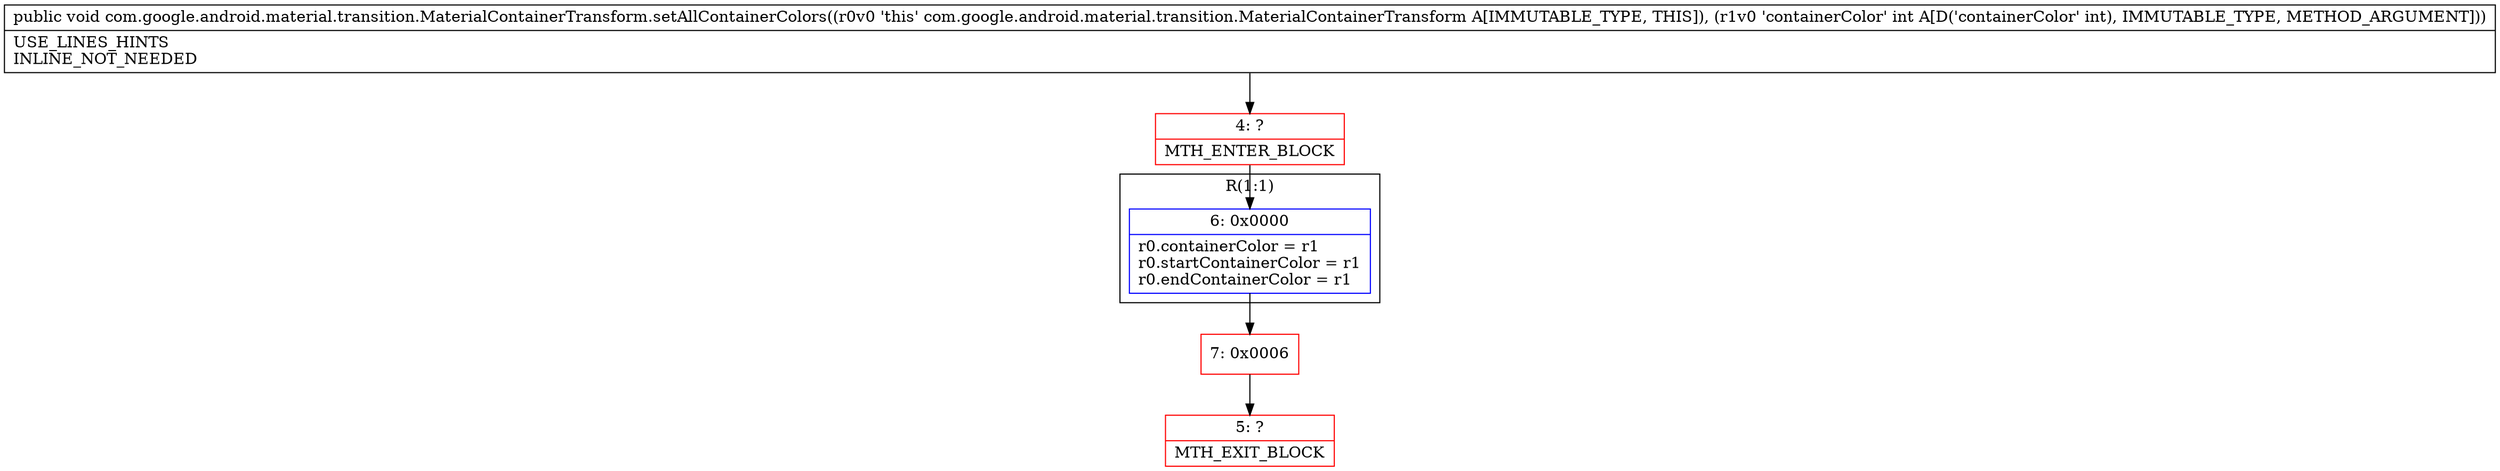 digraph "CFG forcom.google.android.material.transition.MaterialContainerTransform.setAllContainerColors(I)V" {
subgraph cluster_Region_1360385072 {
label = "R(1:1)";
node [shape=record,color=blue];
Node_6 [shape=record,label="{6\:\ 0x0000|r0.containerColor = r1\lr0.startContainerColor = r1\lr0.endContainerColor = r1\l}"];
}
Node_4 [shape=record,color=red,label="{4\:\ ?|MTH_ENTER_BLOCK\l}"];
Node_7 [shape=record,color=red,label="{7\:\ 0x0006}"];
Node_5 [shape=record,color=red,label="{5\:\ ?|MTH_EXIT_BLOCK\l}"];
MethodNode[shape=record,label="{public void com.google.android.material.transition.MaterialContainerTransform.setAllContainerColors((r0v0 'this' com.google.android.material.transition.MaterialContainerTransform A[IMMUTABLE_TYPE, THIS]), (r1v0 'containerColor' int A[D('containerColor' int), IMMUTABLE_TYPE, METHOD_ARGUMENT]))  | USE_LINES_HINTS\lINLINE_NOT_NEEDED\l}"];
MethodNode -> Node_4;Node_6 -> Node_7;
Node_4 -> Node_6;
Node_7 -> Node_5;
}

